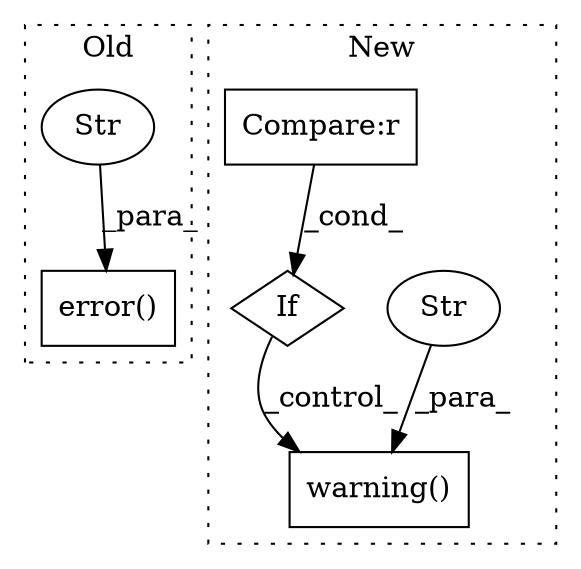digraph G {
subgraph cluster0 {
1 [label="error()" a="75" s="3027,3126" l="13,1" shape="box"];
4 [label="Str" a="66" s="3040" l="86" shape="ellipse"];
label = "Old";
style="dotted";
}
subgraph cluster1 {
2 [label="warning()" a="75" s="2386,2522" l="32,14" shape="box"];
3 [label="If" a="96" s="2323" l="3" shape="diamond"];
5 [label="Str" a="66" s="2418" l="104" shape="ellipse"];
6 [label="Compare:r" a="40" s="2326" l="46" shape="box"];
label = "New";
style="dotted";
}
3 -> 2 [label="_control_"];
4 -> 1 [label="_para_"];
5 -> 2 [label="_para_"];
6 -> 3 [label="_cond_"];
}